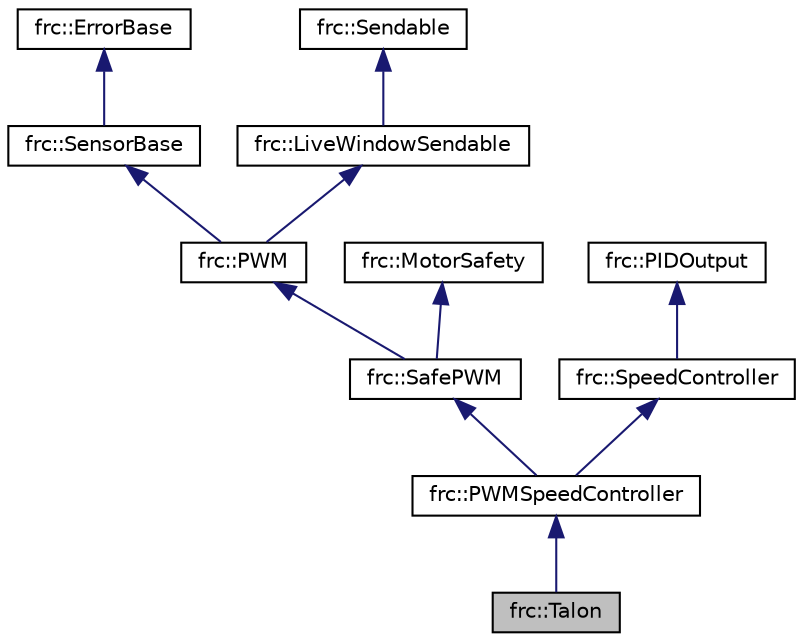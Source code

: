 digraph "frc::Talon"
{
  edge [fontname="Helvetica",fontsize="10",labelfontname="Helvetica",labelfontsize="10"];
  node [fontname="Helvetica",fontsize="10",shape=record];
  Node1 [label="frc::Talon",height=0.2,width=0.4,color="black", fillcolor="grey75", style="filled", fontcolor="black"];
  Node2 -> Node1 [dir="back",color="midnightblue",fontsize="10",style="solid",fontname="Helvetica"];
  Node2 [label="frc::PWMSpeedController",height=0.2,width=0.4,color="black", fillcolor="white", style="filled",URL="$classfrc_1_1PWMSpeedController.html",tooltip="Common base class for all PWM Speed Controllers. "];
  Node3 -> Node2 [dir="back",color="midnightblue",fontsize="10",style="solid",fontname="Helvetica"];
  Node3 [label="frc::SafePWM",height=0.2,width=0.4,color="black", fillcolor="white", style="filled",URL="$classfrc_1_1SafePWM.html",tooltip="A safe version of the PWM class. "];
  Node4 -> Node3 [dir="back",color="midnightblue",fontsize="10",style="solid",fontname="Helvetica"];
  Node4 [label="frc::PWM",height=0.2,width=0.4,color="black", fillcolor="white", style="filled",URL="$classfrc_1_1PWM.html",tooltip="Class implements the PWM generation in the FPGA. "];
  Node5 -> Node4 [dir="back",color="midnightblue",fontsize="10",style="solid",fontname="Helvetica"];
  Node5 [label="frc::SensorBase",height=0.2,width=0.4,color="black", fillcolor="white", style="filled",URL="$classfrc_1_1SensorBase.html",tooltip="Base class for all sensors. "];
  Node6 -> Node5 [dir="back",color="midnightblue",fontsize="10",style="solid",fontname="Helvetica"];
  Node6 [label="frc::ErrorBase",height=0.2,width=0.4,color="black", fillcolor="white", style="filled",URL="$classfrc_1_1ErrorBase.html",tooltip="Base class for most objects. "];
  Node7 -> Node4 [dir="back",color="midnightblue",fontsize="10",style="solid",fontname="Helvetica"];
  Node7 [label="frc::LiveWindowSendable",height=0.2,width=0.4,color="black", fillcolor="white", style="filled",URL="$classfrc_1_1LiveWindowSendable.html",tooltip="Live Window Sendable is a special type of object sendable to the live window. "];
  Node8 -> Node7 [dir="back",color="midnightblue",fontsize="10",style="solid",fontname="Helvetica"];
  Node8 [label="frc::Sendable",height=0.2,width=0.4,color="black", fillcolor="white", style="filled",URL="$classfrc_1_1Sendable.html"];
  Node9 -> Node3 [dir="back",color="midnightblue",fontsize="10",style="solid",fontname="Helvetica"];
  Node9 [label="frc::MotorSafety",height=0.2,width=0.4,color="black", fillcolor="white", style="filled",URL="$classfrc_1_1MotorSafety.html"];
  Node10 -> Node2 [dir="back",color="midnightblue",fontsize="10",style="solid",fontname="Helvetica"];
  Node10 [label="frc::SpeedController",height=0.2,width=0.4,color="black", fillcolor="white", style="filled",URL="$classfrc_1_1SpeedController.html",tooltip="Interface for speed controlling devices. "];
  Node11 -> Node10 [dir="back",color="midnightblue",fontsize="10",style="solid",fontname="Helvetica"];
  Node11 [label="frc::PIDOutput",height=0.2,width=0.4,color="black", fillcolor="white", style="filled",URL="$classfrc_1_1PIDOutput.html",tooltip="PIDOutput interface is a generic output for the PID class. "];
}
